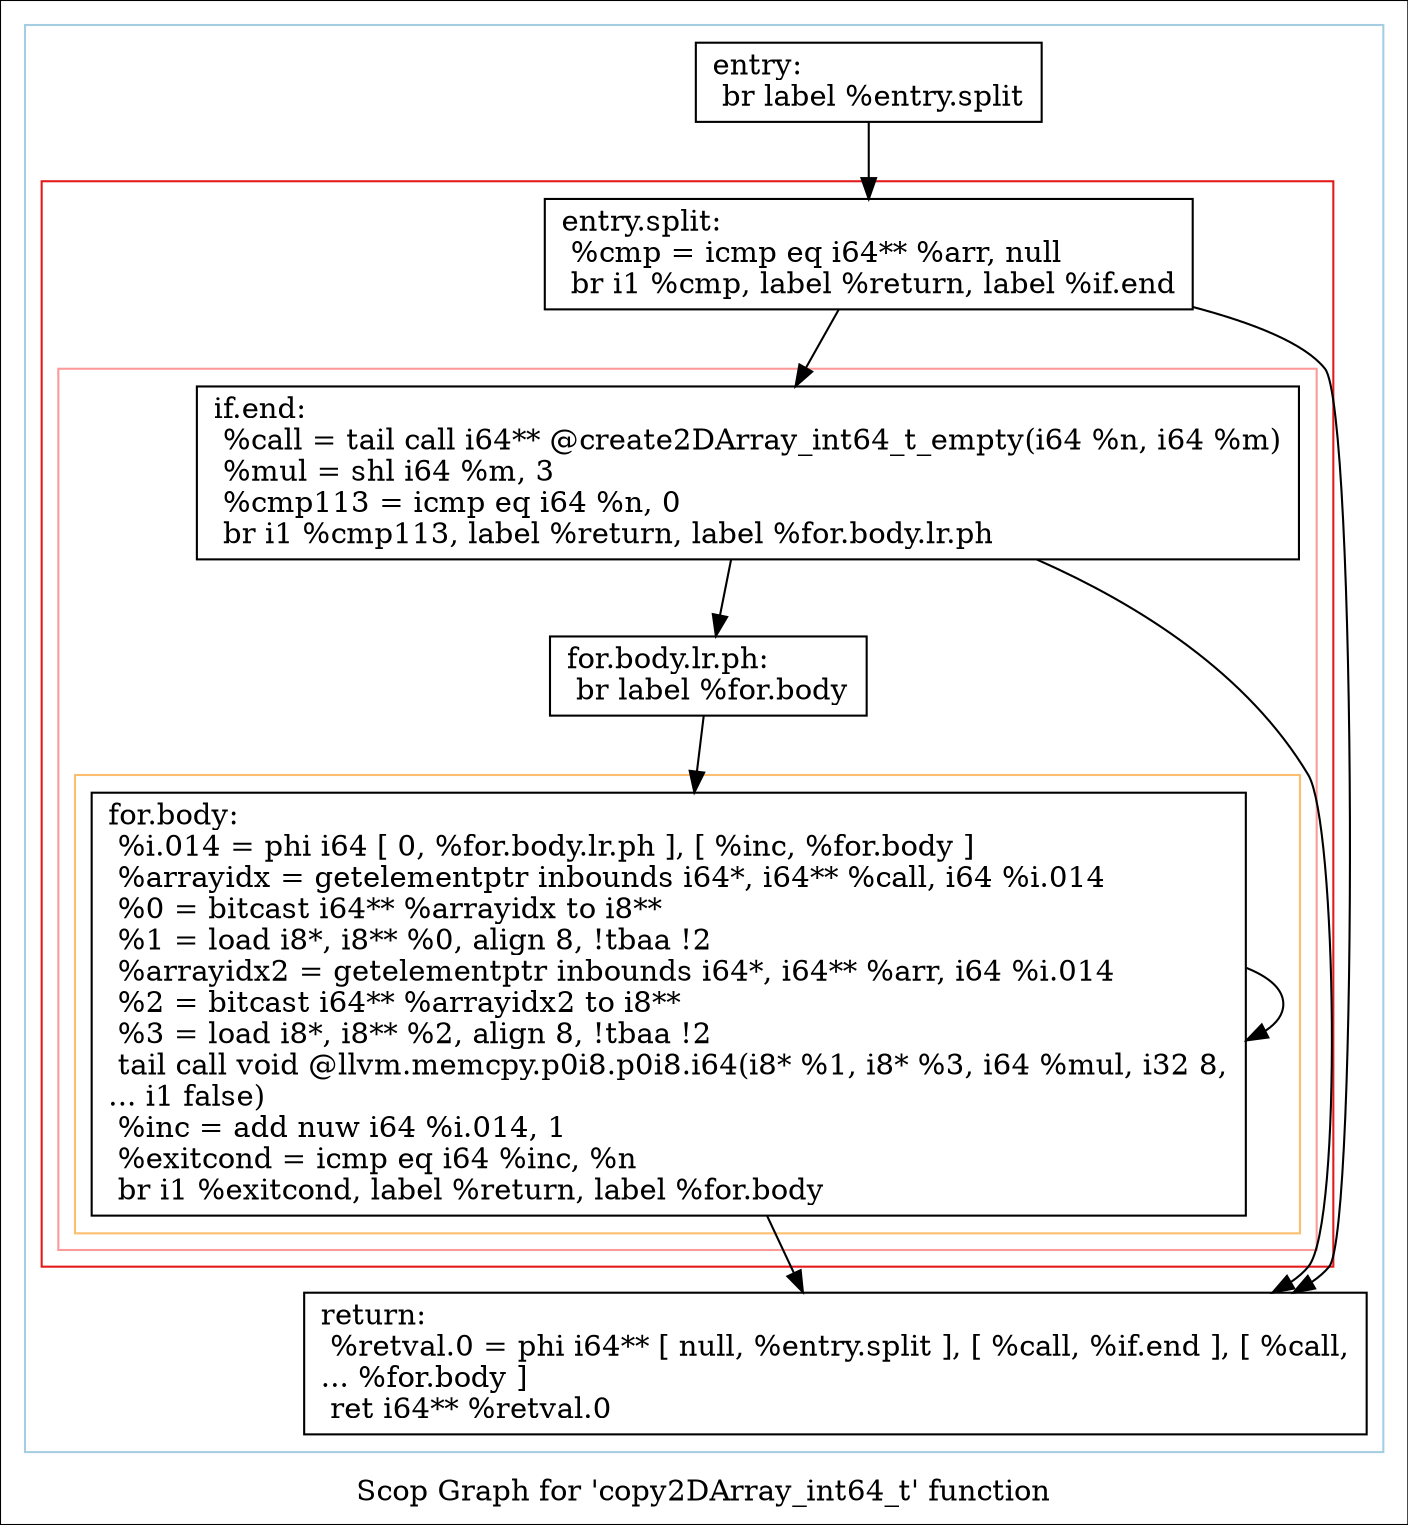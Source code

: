 digraph "Scop Graph for 'copy2DArray_int64_t' function" {
	label="Scop Graph for 'copy2DArray_int64_t' function";

	Node0xd060300 [shape=record,label="{entry:\l  br label %entry.split\l}"];
	Node0xd060300 -> Node0xd060320;
	Node0xd060320 [shape=record,label="{entry.split:                                      \l  %cmp = icmp eq i64** %arr, null\l  br i1 %cmp, label %return, label %if.end\l}"];
	Node0xd060320 -> Node0xd16d3a0;
	Node0xd060320 -> Node0xd16d3c0;
	Node0xd16d3a0 [shape=record,label="{return:                                           \l  %retval.0 = phi i64** [ null, %entry.split ], [ %call, %if.end ], [ %call,\l... %for.body ]\l  ret i64** %retval.0\l}"];
	Node0xd16d3c0 [shape=record,label="{if.end:                                           \l  %call = tail call i64** @create2DArray_int64_t_empty(i64 %n, i64 %m)\l  %mul = shl i64 %m, 3\l  %cmp113 = icmp eq i64 %n, 0\l  br i1 %cmp113, label %return, label %for.body.lr.ph\l}"];
	Node0xd16d3c0 -> Node0xd16d3a0;
	Node0xd16d3c0 -> Node0xd048350;
	Node0xd048350 [shape=record,label="{for.body.lr.ph:                                   \l  br label %for.body\l}"];
	Node0xd048350 -> Node0xd0679c0;
	Node0xd0679c0 [shape=record,label="{for.body:                                         \l  %i.014 = phi i64 [ 0, %for.body.lr.ph ], [ %inc, %for.body ]\l  %arrayidx = getelementptr inbounds i64*, i64** %call, i64 %i.014\l  %0 = bitcast i64** %arrayidx to i8**\l  %1 = load i8*, i8** %0, align 8, !tbaa !2\l  %arrayidx2 = getelementptr inbounds i64*, i64** %arr, i64 %i.014\l  %2 = bitcast i64** %arrayidx2 to i8**\l  %3 = load i8*, i8** %2, align 8, !tbaa !2\l  tail call void @llvm.memcpy.p0i8.p0i8.i64(i8* %1, i8* %3, i64 %mul, i32 8,\l... i1 false)\l  %inc = add nuw i64 %i.014, 1\l  %exitcond = icmp eq i64 %inc, %n\l  br i1 %exitcond, label %return, label %for.body\l}"];
	Node0xd0679c0 -> Node0xd16d3a0;
	Node0xd0679c0 -> Node0xd0679c0[constraint=false];
	colorscheme = "paired12"
        subgraph cluster_0xd02b120 {
          label = "";
          style = solid;
          color = 1
          subgraph cluster_0xd03cad0 {
            label = "";
            style = solid;
            color = 6
            subgraph cluster_0xd03ca50 {
              label = "";
              style = solid;
              color = 5
              subgraph cluster_0xd048380 {
                label = "";
                style = solid;
                color = 7
                Node0xd0679c0;
              }
              Node0xd16d3c0;
              Node0xd048350;
            }
            Node0xd060320;
          }
          Node0xd060300;
          Node0xd16d3a0;
        }
}
